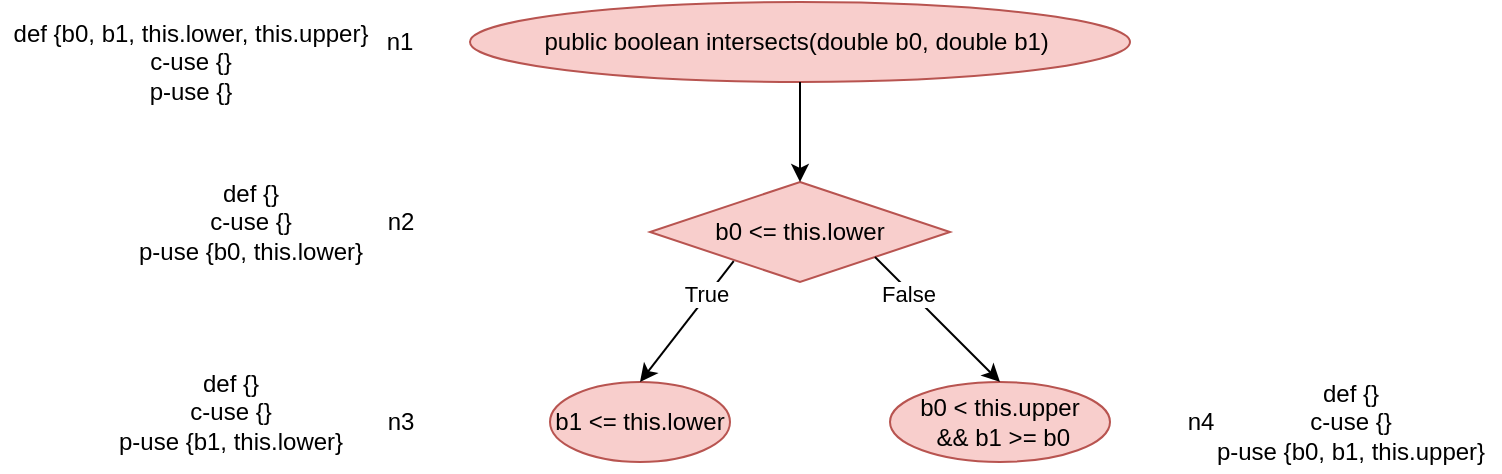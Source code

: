 <mxfile version="16.6.6" type="device"><diagram id="--KCvGx-Ia18575xbSpm" name="Page-1"><mxGraphModel dx="1663" dy="435" grid="1" gridSize="10" guides="1" tooltips="1" connect="1" arrows="1" fold="1" page="1" pageScale="1" pageWidth="850" pageHeight="1100" math="0" shadow="0"><root><mxCell id="0"/><mxCell id="1" parent="0"/><mxCell id="58Ba9NHIWLO32c7gdOqQ-1" value="&lt;div&gt;public boolean intersects(double b0, double b1)&amp;nbsp;&lt;/div&gt;" style="ellipse;whiteSpace=wrap;html=1;fillColor=#f8cecc;strokeColor=#b85450;" vertex="1" parent="1"><mxGeometry x="230" y="140" width="330" height="40" as="geometry"/></mxCell><mxCell id="58Ba9NHIWLO32c7gdOqQ-2" value="b0 &amp;lt;= this.lower" style="rhombus;whiteSpace=wrap;html=1;fillColor=#f8cecc;strokeColor=#b85450;" vertex="1" parent="1"><mxGeometry x="320" y="230" width="150" height="50" as="geometry"/></mxCell><mxCell id="58Ba9NHIWLO32c7gdOqQ-4" value="b1 &amp;lt;= this.lower" style="ellipse;whiteSpace=wrap;html=1;fillColor=#f8cecc;strokeColor=#b85450;" vertex="1" parent="1"><mxGeometry x="270" y="330" width="90" height="40" as="geometry"/></mxCell><mxCell id="58Ba9NHIWLO32c7gdOqQ-5" value="" style="endArrow=classic;html=1;rounded=0;entryX=0.5;entryY=0;entryDx=0;entryDy=0;exitX=0.279;exitY=0.791;exitDx=0;exitDy=0;exitPerimeter=0;" edge="1" parent="1" source="58Ba9NHIWLO32c7gdOqQ-2" target="58Ba9NHIWLO32c7gdOqQ-4"><mxGeometry width="50" height="50" relative="1" as="geometry"><mxPoint x="380" y="340" as="sourcePoint"/><mxPoint x="430" y="290" as="targetPoint"/></mxGeometry></mxCell><mxCell id="58Ba9NHIWLO32c7gdOqQ-6" value="True" style="edgeLabel;html=1;align=center;verticalAlign=middle;resizable=0;points=[];" vertex="1" connectable="0" parent="58Ba9NHIWLO32c7gdOqQ-5"><mxGeometry x="-0.437" y="-1" relative="1" as="geometry"><mxPoint as="offset"/></mxGeometry></mxCell><mxCell id="58Ba9NHIWLO32c7gdOqQ-7" value="b0 &amp;lt; this.upper&lt;br&gt;&amp;nbsp;&amp;amp;&amp;amp; b1 &amp;gt;= b0" style="ellipse;whiteSpace=wrap;html=1;fillColor=#f8cecc;strokeColor=#b85450;" vertex="1" parent="1"><mxGeometry x="440" y="330" width="110" height="40" as="geometry"/></mxCell><mxCell id="58Ba9NHIWLO32c7gdOqQ-8" value="" style="endArrow=classic;html=1;rounded=0;entryX=0.5;entryY=0;entryDx=0;entryDy=0;exitX=1;exitY=1;exitDx=0;exitDy=0;" edge="1" parent="1" source="58Ba9NHIWLO32c7gdOqQ-2" target="58Ba9NHIWLO32c7gdOqQ-7"><mxGeometry width="50" height="50" relative="1" as="geometry"><mxPoint x="380" y="340" as="sourcePoint"/><mxPoint x="430" y="290" as="targetPoint"/></mxGeometry></mxCell><mxCell id="58Ba9NHIWLO32c7gdOqQ-9" value="False" style="edgeLabel;html=1;align=center;verticalAlign=middle;resizable=0;points=[];" vertex="1" connectable="0" parent="58Ba9NHIWLO32c7gdOqQ-8"><mxGeometry x="-0.442" y="-2" relative="1" as="geometry"><mxPoint as="offset"/></mxGeometry></mxCell><mxCell id="58Ba9NHIWLO32c7gdOqQ-10" value="" style="endArrow=classic;html=1;rounded=0;entryX=0.5;entryY=0;entryDx=0;entryDy=0;exitX=0.5;exitY=1;exitDx=0;exitDy=0;" edge="1" parent="1" source="58Ba9NHIWLO32c7gdOqQ-1" target="58Ba9NHIWLO32c7gdOqQ-2"><mxGeometry width="50" height="50" relative="1" as="geometry"><mxPoint x="380" y="340" as="sourcePoint"/><mxPoint x="430" y="290" as="targetPoint"/></mxGeometry></mxCell><mxCell id="58Ba9NHIWLO32c7gdOqQ-11" value="n1" style="text;html=1;strokeColor=none;fillColor=none;align=center;verticalAlign=middle;whiteSpace=wrap;rounded=0;" vertex="1" parent="1"><mxGeometry x="165" y="145" width="60" height="30" as="geometry"/></mxCell><mxCell id="58Ba9NHIWLO32c7gdOqQ-12" value="n2" style="text;html=1;align=center;verticalAlign=middle;resizable=0;points=[];autosize=1;strokeColor=none;fillColor=none;" vertex="1" parent="1"><mxGeometry x="180" y="240" width="30" height="20" as="geometry"/></mxCell><mxCell id="58Ba9NHIWLO32c7gdOqQ-13" value="n3" style="text;html=1;align=center;verticalAlign=middle;resizable=0;points=[];autosize=1;strokeColor=none;fillColor=none;" vertex="1" parent="1"><mxGeometry x="180" y="340" width="30" height="20" as="geometry"/></mxCell><mxCell id="58Ba9NHIWLO32c7gdOqQ-14" value="n4" style="text;html=1;align=center;verticalAlign=middle;resizable=0;points=[];autosize=1;strokeColor=none;fillColor=none;" vertex="1" parent="1"><mxGeometry x="580" y="340" width="30" height="20" as="geometry"/></mxCell><mxCell id="58Ba9NHIWLO32c7gdOqQ-15" value="def {b0, b1, this.lower, this.upper}&lt;br&gt;c-use {}&lt;br&gt;p-use {}" style="text;html=1;align=center;verticalAlign=middle;resizable=0;points=[];autosize=1;strokeColor=none;fillColor=none;" vertex="1" parent="1"><mxGeometry x="-5" y="145" width="190" height="50" as="geometry"/></mxCell><mxCell id="58Ba9NHIWLO32c7gdOqQ-16" value="def {}&lt;br&gt;c-use {}&lt;br&gt;p-use {b0, this.lower}" style="text;html=1;align=center;verticalAlign=middle;resizable=0;points=[];autosize=1;strokeColor=none;fillColor=none;" vertex="1" parent="1"><mxGeometry x="55" y="225" width="130" height="50" as="geometry"/></mxCell><mxCell id="58Ba9NHIWLO32c7gdOqQ-17" value="&lt;span style=&quot;font-weight: normal&quot;&gt;def {}&lt;br&gt;c-use {}&lt;br&gt;p-use {b1, this.lower}&lt;/span&gt;" style="text;html=1;align=center;verticalAlign=middle;resizable=0;points=[];autosize=1;strokeColor=none;fillColor=none;fontStyle=1" vertex="1" parent="1"><mxGeometry x="45" y="320" width="130" height="50" as="geometry"/></mxCell><mxCell id="58Ba9NHIWLO32c7gdOqQ-18" value="&lt;span style=&quot;font-weight: normal&quot;&gt;def {}&lt;br&gt;c-use {}&lt;br&gt;p-use {b0, b1, this.upper}&lt;/span&gt;" style="text;html=1;align=center;verticalAlign=middle;resizable=0;points=[];autosize=1;strokeColor=none;fillColor=none;fontStyle=1" vertex="1" parent="1"><mxGeometry x="595" y="325" width="150" height="50" as="geometry"/></mxCell></root></mxGraphModel></diagram></mxfile>